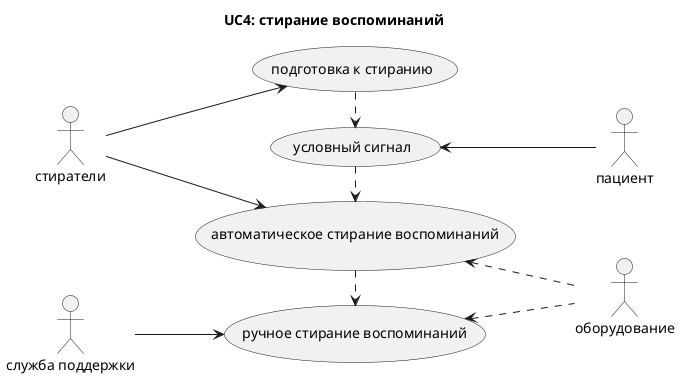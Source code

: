 @startuml
left to right direction

title UC4: стирание воспоминаний

actor пациент
actor стиратели
actor "служба поддержки" as help
actor оборудование

usecase "автоматическое стирание воспоминаний" as auto_rm
usecase "ручное стирание воспоминаний" as man_rm
usecase "подготовка к стиранию" as prepare
usecase "условный сигнал" as signal

стиратели --> prepare
стиратели --> auto_rm
prepare .> signal
signal <-- пациент
signal .> auto_rm
auto_rm .> man_rm
help --> man_rm
auto_rm <.. оборудование
man_rm <.. оборудование

@enduml